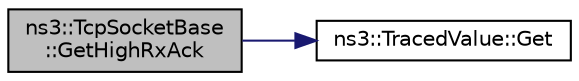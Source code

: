 digraph "ns3::TcpSocketBase::GetHighRxAck"
{
 // LATEX_PDF_SIZE
  edge [fontname="Helvetica",fontsize="10",labelfontname="Helvetica",labelfontsize="10"];
  node [fontname="Helvetica",fontsize="10",shape=record];
  rankdir="LR";
  Node1 [label="ns3::TcpSocketBase\l::GetHighRxAck",height=0.2,width=0.4,color="black", fillcolor="grey75", style="filled", fontcolor="black",tooltip="Get the current value of the receiver's highest (in-sequence) sequence number acked."];
  Node1 -> Node2 [color="midnightblue",fontsize="10",style="solid",fontname="Helvetica"];
  Node2 [label="ns3::TracedValue::Get",height=0.2,width=0.4,color="black", fillcolor="white", style="filled",URL="$classns3_1_1_traced_value.html#af77ce761fca6254db42c875dd1a4cdc6",tooltip="Get the underlying value."];
}
